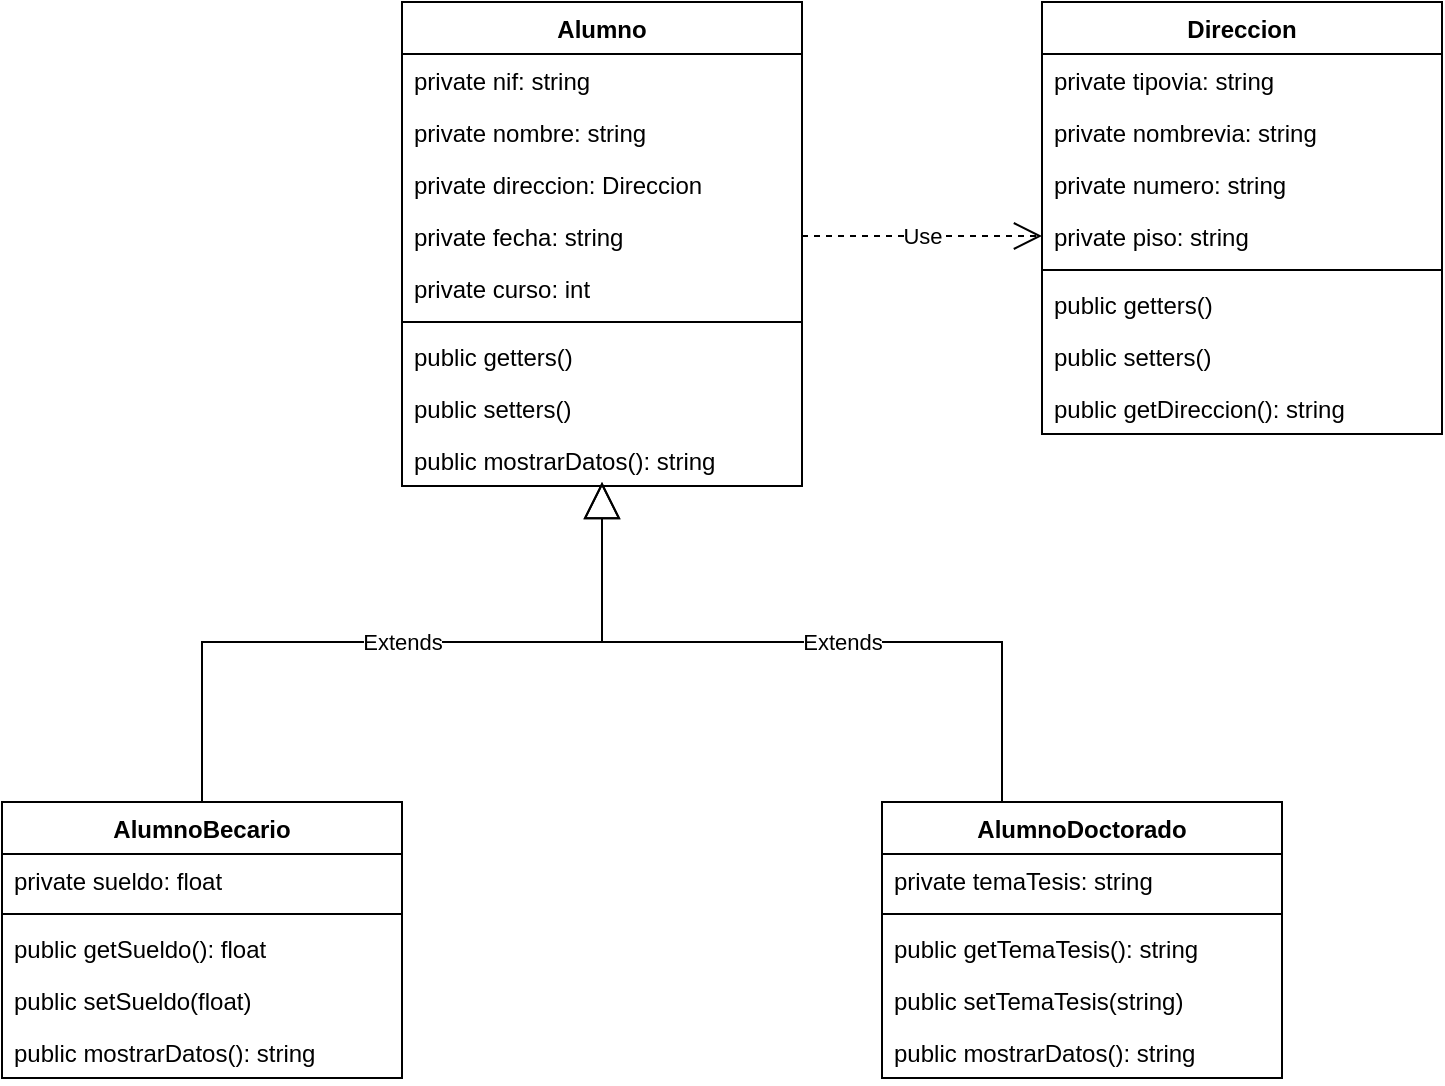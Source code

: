 <mxfile version="19.0.0" type="device"><diagram id="SZ4mk_mLZX2kCyfLFurz" name="Page-1"><mxGraphModel dx="868" dy="482" grid="1" gridSize="10" guides="1" tooltips="1" connect="1" arrows="1" fold="1" page="1" pageScale="1" pageWidth="827" pageHeight="1169" math="0" shadow="0"><root><mxCell id="0"/><mxCell id="1" parent="0"/><mxCell id="BWqLu7_ODNWi2mbMU0R8-1" value="Alumno" style="swimlane;fontStyle=1;align=center;verticalAlign=top;childLayout=stackLayout;horizontal=1;startSize=26;horizontalStack=0;resizeParent=1;resizeParentMax=0;resizeLast=0;collapsible=1;marginBottom=0;" parent="1" vertex="1"><mxGeometry x="280" y="80" width="200" height="242" as="geometry"/></mxCell><mxCell id="BWqLu7_ODNWi2mbMU0R8-2" value="private nif: string" style="text;strokeColor=none;fillColor=none;align=left;verticalAlign=top;spacingLeft=4;spacingRight=4;overflow=hidden;rotatable=0;points=[[0,0.5],[1,0.5]];portConstraint=eastwest;" parent="BWqLu7_ODNWi2mbMU0R8-1" vertex="1"><mxGeometry y="26" width="200" height="26" as="geometry"/></mxCell><mxCell id="BWqLu7_ODNWi2mbMU0R8-5" value="private nombre: string" style="text;strokeColor=none;fillColor=none;align=left;verticalAlign=top;spacingLeft=4;spacingRight=4;overflow=hidden;rotatable=0;points=[[0,0.5],[1,0.5]];portConstraint=eastwest;" parent="BWqLu7_ODNWi2mbMU0R8-1" vertex="1"><mxGeometry y="52" width="200" height="26" as="geometry"/></mxCell><mxCell id="BWqLu7_ODNWi2mbMU0R8-6" value="private direccion: Direccion" style="text;strokeColor=none;fillColor=none;align=left;verticalAlign=top;spacingLeft=4;spacingRight=4;overflow=hidden;rotatable=0;points=[[0,0.5],[1,0.5]];portConstraint=eastwest;" parent="BWqLu7_ODNWi2mbMU0R8-1" vertex="1"><mxGeometry y="78" width="200" height="26" as="geometry"/></mxCell><mxCell id="BWqLu7_ODNWi2mbMU0R8-8" value="private fecha: string" style="text;strokeColor=none;fillColor=none;align=left;verticalAlign=top;spacingLeft=4;spacingRight=4;overflow=hidden;rotatable=0;points=[[0,0.5],[1,0.5]];portConstraint=eastwest;" parent="BWqLu7_ODNWi2mbMU0R8-1" vertex="1"><mxGeometry y="104" width="200" height="26" as="geometry"/></mxCell><mxCell id="BWqLu7_ODNWi2mbMU0R8-7" value="private curso: int" style="text;strokeColor=none;fillColor=none;align=left;verticalAlign=top;spacingLeft=4;spacingRight=4;overflow=hidden;rotatable=0;points=[[0,0.5],[1,0.5]];portConstraint=eastwest;" parent="BWqLu7_ODNWi2mbMU0R8-1" vertex="1"><mxGeometry y="130" width="200" height="26" as="geometry"/></mxCell><mxCell id="BWqLu7_ODNWi2mbMU0R8-3" value="" style="line;strokeWidth=1;fillColor=none;align=left;verticalAlign=middle;spacingTop=-1;spacingLeft=3;spacingRight=3;rotatable=0;labelPosition=right;points=[];portConstraint=eastwest;" parent="BWqLu7_ODNWi2mbMU0R8-1" vertex="1"><mxGeometry y="156" width="200" height="8" as="geometry"/></mxCell><mxCell id="BWqLu7_ODNWi2mbMU0R8-4" value="public getters()" style="text;strokeColor=none;fillColor=none;align=left;verticalAlign=top;spacingLeft=4;spacingRight=4;overflow=hidden;rotatable=0;points=[[0,0.5],[1,0.5]];portConstraint=eastwest;" parent="BWqLu7_ODNWi2mbMU0R8-1" vertex="1"><mxGeometry y="164" width="200" height="26" as="geometry"/></mxCell><mxCell id="BWqLu7_ODNWi2mbMU0R8-11" value="public setters()" style="text;strokeColor=none;fillColor=none;align=left;verticalAlign=top;spacingLeft=4;spacingRight=4;overflow=hidden;rotatable=0;points=[[0,0.5],[1,0.5]];portConstraint=eastwest;" parent="BWqLu7_ODNWi2mbMU0R8-1" vertex="1"><mxGeometry y="190" width="200" height="26" as="geometry"/></mxCell><mxCell id="BWqLu7_ODNWi2mbMU0R8-9" value="public mostrarDatos(): string" style="text;strokeColor=none;fillColor=none;align=left;verticalAlign=top;spacingLeft=4;spacingRight=4;overflow=hidden;rotatable=0;points=[[0,0.5],[1,0.5]];portConstraint=eastwest;" parent="BWqLu7_ODNWi2mbMU0R8-1" vertex="1"><mxGeometry y="216" width="200" height="26" as="geometry"/></mxCell><mxCell id="BWqLu7_ODNWi2mbMU0R8-12" value="Direccion" style="swimlane;fontStyle=1;align=center;verticalAlign=top;childLayout=stackLayout;horizontal=1;startSize=26;horizontalStack=0;resizeParent=1;resizeParentMax=0;resizeLast=0;collapsible=1;marginBottom=0;" parent="1" vertex="1"><mxGeometry x="600" y="80" width="200" height="216" as="geometry"/></mxCell><mxCell id="BWqLu7_ODNWi2mbMU0R8-13" value="private tipovia: string" style="text;strokeColor=none;fillColor=none;align=left;verticalAlign=top;spacingLeft=4;spacingRight=4;overflow=hidden;rotatable=0;points=[[0,0.5],[1,0.5]];portConstraint=eastwest;" parent="BWqLu7_ODNWi2mbMU0R8-12" vertex="1"><mxGeometry y="26" width="200" height="26" as="geometry"/></mxCell><mxCell id="BWqLu7_ODNWi2mbMU0R8-14" value="private nombrevia: string" style="text;strokeColor=none;fillColor=none;align=left;verticalAlign=top;spacingLeft=4;spacingRight=4;overflow=hidden;rotatable=0;points=[[0,0.5],[1,0.5]];portConstraint=eastwest;" parent="BWqLu7_ODNWi2mbMU0R8-12" vertex="1"><mxGeometry y="52" width="200" height="26" as="geometry"/></mxCell><mxCell id="BWqLu7_ODNWi2mbMU0R8-15" value="private numero: string" style="text;strokeColor=none;fillColor=none;align=left;verticalAlign=top;spacingLeft=4;spacingRight=4;overflow=hidden;rotatable=0;points=[[0,0.5],[1,0.5]];portConstraint=eastwest;" parent="BWqLu7_ODNWi2mbMU0R8-12" vertex="1"><mxGeometry y="78" width="200" height="26" as="geometry"/></mxCell><mxCell id="BWqLu7_ODNWi2mbMU0R8-16" value="private piso: string" style="text;strokeColor=none;fillColor=none;align=left;verticalAlign=top;spacingLeft=4;spacingRight=4;overflow=hidden;rotatable=0;points=[[0,0.5],[1,0.5]];portConstraint=eastwest;" parent="BWqLu7_ODNWi2mbMU0R8-12" vertex="1"><mxGeometry y="104" width="200" height="26" as="geometry"/></mxCell><mxCell id="BWqLu7_ODNWi2mbMU0R8-18" value="" style="line;strokeWidth=1;fillColor=none;align=left;verticalAlign=middle;spacingTop=-1;spacingLeft=3;spacingRight=3;rotatable=0;labelPosition=right;points=[];portConstraint=eastwest;" parent="BWqLu7_ODNWi2mbMU0R8-12" vertex="1"><mxGeometry y="130" width="200" height="8" as="geometry"/></mxCell><mxCell id="BWqLu7_ODNWi2mbMU0R8-19" value="public getters()" style="text;strokeColor=none;fillColor=none;align=left;verticalAlign=top;spacingLeft=4;spacingRight=4;overflow=hidden;rotatable=0;points=[[0,0.5],[1,0.5]];portConstraint=eastwest;" parent="BWqLu7_ODNWi2mbMU0R8-12" vertex="1"><mxGeometry y="138" width="200" height="26" as="geometry"/></mxCell><mxCell id="BWqLu7_ODNWi2mbMU0R8-20" value="public setters()" style="text;strokeColor=none;fillColor=none;align=left;verticalAlign=top;spacingLeft=4;spacingRight=4;overflow=hidden;rotatable=0;points=[[0,0.5],[1,0.5]];portConstraint=eastwest;" parent="BWqLu7_ODNWi2mbMU0R8-12" vertex="1"><mxGeometry y="164" width="200" height="26" as="geometry"/></mxCell><mxCell id="BWqLu7_ODNWi2mbMU0R8-21" value="public getDireccion(): string" style="text;strokeColor=none;fillColor=none;align=left;verticalAlign=top;spacingLeft=4;spacingRight=4;overflow=hidden;rotatable=0;points=[[0,0.5],[1,0.5]];portConstraint=eastwest;" parent="BWqLu7_ODNWi2mbMU0R8-12" vertex="1"><mxGeometry y="190" width="200" height="26" as="geometry"/></mxCell><mxCell id="BWqLu7_ODNWi2mbMU0R8-22" value="Use" style="endArrow=open;endSize=12;dashed=1;html=1;rounded=0;exitX=1;exitY=0.5;exitDx=0;exitDy=0;entryX=0;entryY=0.5;entryDx=0;entryDy=0;" parent="1" source="BWqLu7_ODNWi2mbMU0R8-8" target="BWqLu7_ODNWi2mbMU0R8-16" edge="1"><mxGeometry width="160" relative="1" as="geometry"><mxPoint x="440" y="390" as="sourcePoint"/><mxPoint x="600" y="390" as="targetPoint"/></mxGeometry></mxCell><mxCell id="KLWFbDo1HiDkrH7CQ1LW-1" value="AlumnoBecario" style="swimlane;fontStyle=1;align=center;verticalAlign=top;childLayout=stackLayout;horizontal=1;startSize=26;horizontalStack=0;resizeParent=1;resizeParentMax=0;resizeLast=0;collapsible=1;marginBottom=0;" vertex="1" parent="1"><mxGeometry x="80" y="480" width="200" height="138" as="geometry"/></mxCell><mxCell id="KLWFbDo1HiDkrH7CQ1LW-2" value="private sueldo: float" style="text;strokeColor=none;fillColor=none;align=left;verticalAlign=top;spacingLeft=4;spacingRight=4;overflow=hidden;rotatable=0;points=[[0,0.5],[1,0.5]];portConstraint=eastwest;" vertex="1" parent="KLWFbDo1HiDkrH7CQ1LW-1"><mxGeometry y="26" width="200" height="26" as="geometry"/></mxCell><mxCell id="KLWFbDo1HiDkrH7CQ1LW-7" value="" style="line;strokeWidth=1;fillColor=none;align=left;verticalAlign=middle;spacingTop=-1;spacingLeft=3;spacingRight=3;rotatable=0;labelPosition=right;points=[];portConstraint=eastwest;" vertex="1" parent="KLWFbDo1HiDkrH7CQ1LW-1"><mxGeometry y="52" width="200" height="8" as="geometry"/></mxCell><mxCell id="KLWFbDo1HiDkrH7CQ1LW-8" value="public getSueldo(): float" style="text;strokeColor=none;fillColor=none;align=left;verticalAlign=top;spacingLeft=4;spacingRight=4;overflow=hidden;rotatable=0;points=[[0,0.5],[1,0.5]];portConstraint=eastwest;" vertex="1" parent="KLWFbDo1HiDkrH7CQ1LW-1"><mxGeometry y="60" width="200" height="26" as="geometry"/></mxCell><mxCell id="KLWFbDo1HiDkrH7CQ1LW-9" value="public setSueldo(float)" style="text;strokeColor=none;fillColor=none;align=left;verticalAlign=top;spacingLeft=4;spacingRight=4;overflow=hidden;rotatable=0;points=[[0,0.5],[1,0.5]];portConstraint=eastwest;" vertex="1" parent="KLWFbDo1HiDkrH7CQ1LW-1"><mxGeometry y="86" width="200" height="26" as="geometry"/></mxCell><mxCell id="KLWFbDo1HiDkrH7CQ1LW-10" value="public mostrarDatos(): string" style="text;strokeColor=none;fillColor=none;align=left;verticalAlign=top;spacingLeft=4;spacingRight=4;overflow=hidden;rotatable=0;points=[[0,0.5],[1,0.5]];portConstraint=eastwest;" vertex="1" parent="KLWFbDo1HiDkrH7CQ1LW-1"><mxGeometry y="112" width="200" height="26" as="geometry"/></mxCell><mxCell id="KLWFbDo1HiDkrH7CQ1LW-11" value="Extends" style="endArrow=block;endSize=16;endFill=0;html=1;rounded=0;exitX=0.5;exitY=0;exitDx=0;exitDy=0;entryX=0.5;entryY=0.923;entryDx=0;entryDy=0;entryPerimeter=0;edgeStyle=orthogonalEdgeStyle;" edge="1" parent="1" source="KLWFbDo1HiDkrH7CQ1LW-1" target="BWqLu7_ODNWi2mbMU0R8-9"><mxGeometry width="160" relative="1" as="geometry"><mxPoint x="330" y="520" as="sourcePoint"/><mxPoint x="490" y="520" as="targetPoint"/><Array as="points"><mxPoint x="180" y="400"/><mxPoint x="380" y="400"/></Array></mxGeometry></mxCell><mxCell id="KLWFbDo1HiDkrH7CQ1LW-12" value="AlumnoDoctorado" style="swimlane;fontStyle=1;align=center;verticalAlign=top;childLayout=stackLayout;horizontal=1;startSize=26;horizontalStack=0;resizeParent=1;resizeParentMax=0;resizeLast=0;collapsible=1;marginBottom=0;" vertex="1" parent="1"><mxGeometry x="520" y="480" width="200" height="138" as="geometry"/></mxCell><mxCell id="KLWFbDo1HiDkrH7CQ1LW-13" value="private temaTesis: string" style="text;strokeColor=none;fillColor=none;align=left;verticalAlign=top;spacingLeft=4;spacingRight=4;overflow=hidden;rotatable=0;points=[[0,0.5],[1,0.5]];portConstraint=eastwest;" vertex="1" parent="KLWFbDo1HiDkrH7CQ1LW-12"><mxGeometry y="26" width="200" height="26" as="geometry"/></mxCell><mxCell id="KLWFbDo1HiDkrH7CQ1LW-14" value="" style="line;strokeWidth=1;fillColor=none;align=left;verticalAlign=middle;spacingTop=-1;spacingLeft=3;spacingRight=3;rotatable=0;labelPosition=right;points=[];portConstraint=eastwest;" vertex="1" parent="KLWFbDo1HiDkrH7CQ1LW-12"><mxGeometry y="52" width="200" height="8" as="geometry"/></mxCell><mxCell id="KLWFbDo1HiDkrH7CQ1LW-15" value="public getTemaTesis(): string" style="text;strokeColor=none;fillColor=none;align=left;verticalAlign=top;spacingLeft=4;spacingRight=4;overflow=hidden;rotatable=0;points=[[0,0.5],[1,0.5]];portConstraint=eastwest;" vertex="1" parent="KLWFbDo1HiDkrH7CQ1LW-12"><mxGeometry y="60" width="200" height="26" as="geometry"/></mxCell><mxCell id="KLWFbDo1HiDkrH7CQ1LW-16" value="public setTemaTesis(string)" style="text;strokeColor=none;fillColor=none;align=left;verticalAlign=top;spacingLeft=4;spacingRight=4;overflow=hidden;rotatable=0;points=[[0,0.5],[1,0.5]];portConstraint=eastwest;" vertex="1" parent="KLWFbDo1HiDkrH7CQ1LW-12"><mxGeometry y="86" width="200" height="26" as="geometry"/></mxCell><mxCell id="KLWFbDo1HiDkrH7CQ1LW-17" value="public mostrarDatos(): string" style="text;strokeColor=none;fillColor=none;align=left;verticalAlign=top;spacingLeft=4;spacingRight=4;overflow=hidden;rotatable=0;points=[[0,0.5],[1,0.5]];portConstraint=eastwest;" vertex="1" parent="KLWFbDo1HiDkrH7CQ1LW-12"><mxGeometry y="112" width="200" height="26" as="geometry"/></mxCell><mxCell id="KLWFbDo1HiDkrH7CQ1LW-18" value="Extends" style="endArrow=block;endSize=16;endFill=0;html=1;rounded=0;exitX=0.5;exitY=0;exitDx=0;exitDy=0;edgeStyle=orthogonalEdgeStyle;" edge="1" parent="1" source="KLWFbDo1HiDkrH7CQ1LW-12"><mxGeometry width="160" relative="1" as="geometry"><mxPoint x="470" y="380" as="sourcePoint"/><mxPoint x="380" y="320" as="targetPoint"/><Array as="points"><mxPoint x="580" y="400"/><mxPoint x="380" y="400"/></Array></mxGeometry></mxCell></root></mxGraphModel></diagram></mxfile>